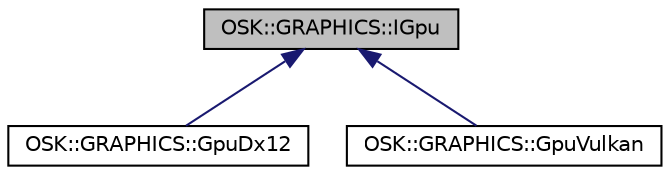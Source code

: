 digraph "OSK::GRAPHICS::IGpu"
{
 // LATEX_PDF_SIZE
  edge [fontname="Helvetica",fontsize="10",labelfontname="Helvetica",labelfontsize="10"];
  node [fontname="Helvetica",fontsize="10",shape=record];
  Node1 [label="OSK::GRAPHICS::IGpu",height=0.2,width=0.4,color="black", fillcolor="grey75", style="filled", fontcolor="black",tooltip="Interfaz de una tarjeta gráfica."];
  Node1 -> Node2 [dir="back",color="midnightblue",fontsize="10",style="solid"];
  Node2 [label="OSK::GRAPHICS::GpuDx12",height=0.2,width=0.4,color="black", fillcolor="white", style="filled",URL="$class_o_s_k_1_1_g_r_a_p_h_i_c_s_1_1_gpu_dx12.html",tooltip=" "];
  Node1 -> Node3 [dir="back",color="midnightblue",fontsize="10",style="solid"];
  Node3 [label="OSK::GRAPHICS::GpuVulkan",height=0.2,width=0.4,color="black", fillcolor="white", style="filled",URL="$class_o_s_k_1_1_g_r_a_p_h_i_c_s_1_1_gpu_vulkan.html",tooltip="Implementación de la interfaz para el renderizador de Vulkan."];
}
